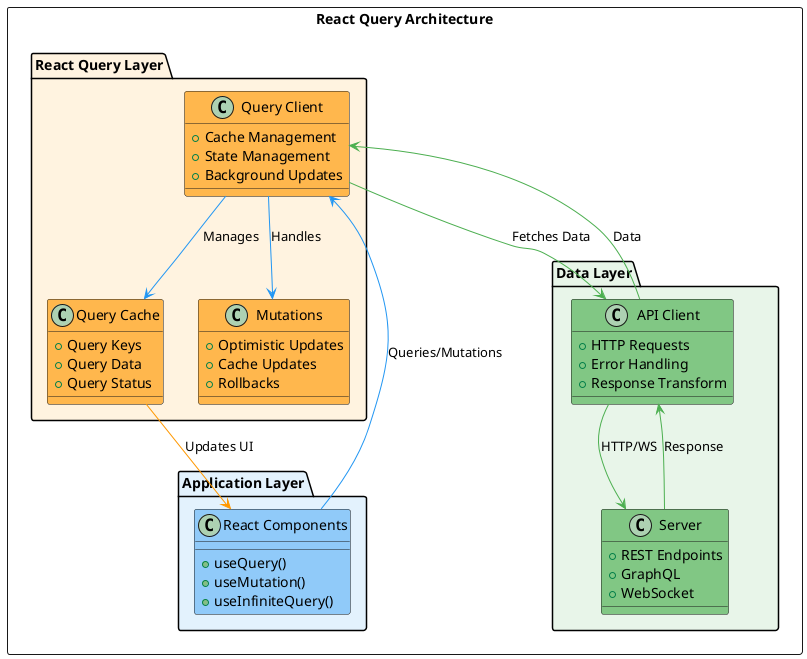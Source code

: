@startuml "React Query Architecture"

!define RECTANGLE class

skinparam {
    BackgroundColor transparent
    ArrowColor #2C3E50
    BorderColor #2C3E50
    FontColor #2C3E50
    FontSize 14
}

rectangle "React Query Architecture" {
    package "Application Layer" as AL #E3F2FD {
        RECTANGLE "React Components" as RC #90CAF9 {
            + useQuery()
            + useMutation()
            + useInfiniteQuery()
        }
    }
    
    package "React Query Layer" as RQL #FFF3E0 {
        RECTANGLE "Query Client" as QC #FFB74D {
            + Cache Management
            + State Management
            + Background Updates
        }
        
        RECTANGLE "Query Cache" as CACHE #FFB74D {
            + Query Keys
            + Query Data
            + Query Status
        }
        
        RECTANGLE "Mutations" as MUT #FFB74D {
            + Optimistic Updates
            + Cache Updates
            + Rollbacks
        }
    }
    
    package "Data Layer" as DL #E8F5E9 {
        RECTANGLE "API Client" as API #81C784 {
            + HTTP Requests
            + Error Handling
            + Response Transform
        }
        
        RECTANGLE "Server" as SRV #81C784 {
            + REST Endpoints
            + GraphQL
            + WebSocket
        }
    }
}

RC -[#2196F3]-> QC : "Queries/Mutations"
QC -[#2196F3]-> CACHE : "Manages"
QC -[#2196F3]-> MUT : "Handles"
QC -[#4CAF50]-> API : "Fetches Data"
API -[#4CAF50]-> SRV : "HTTP/WS"
SRV -[#4CAF50]-> API : "Response"
API -[#4CAF50]-> QC : "Data"
CACHE -[#FF9800]-> RC : "Updates UI"

@enduml 